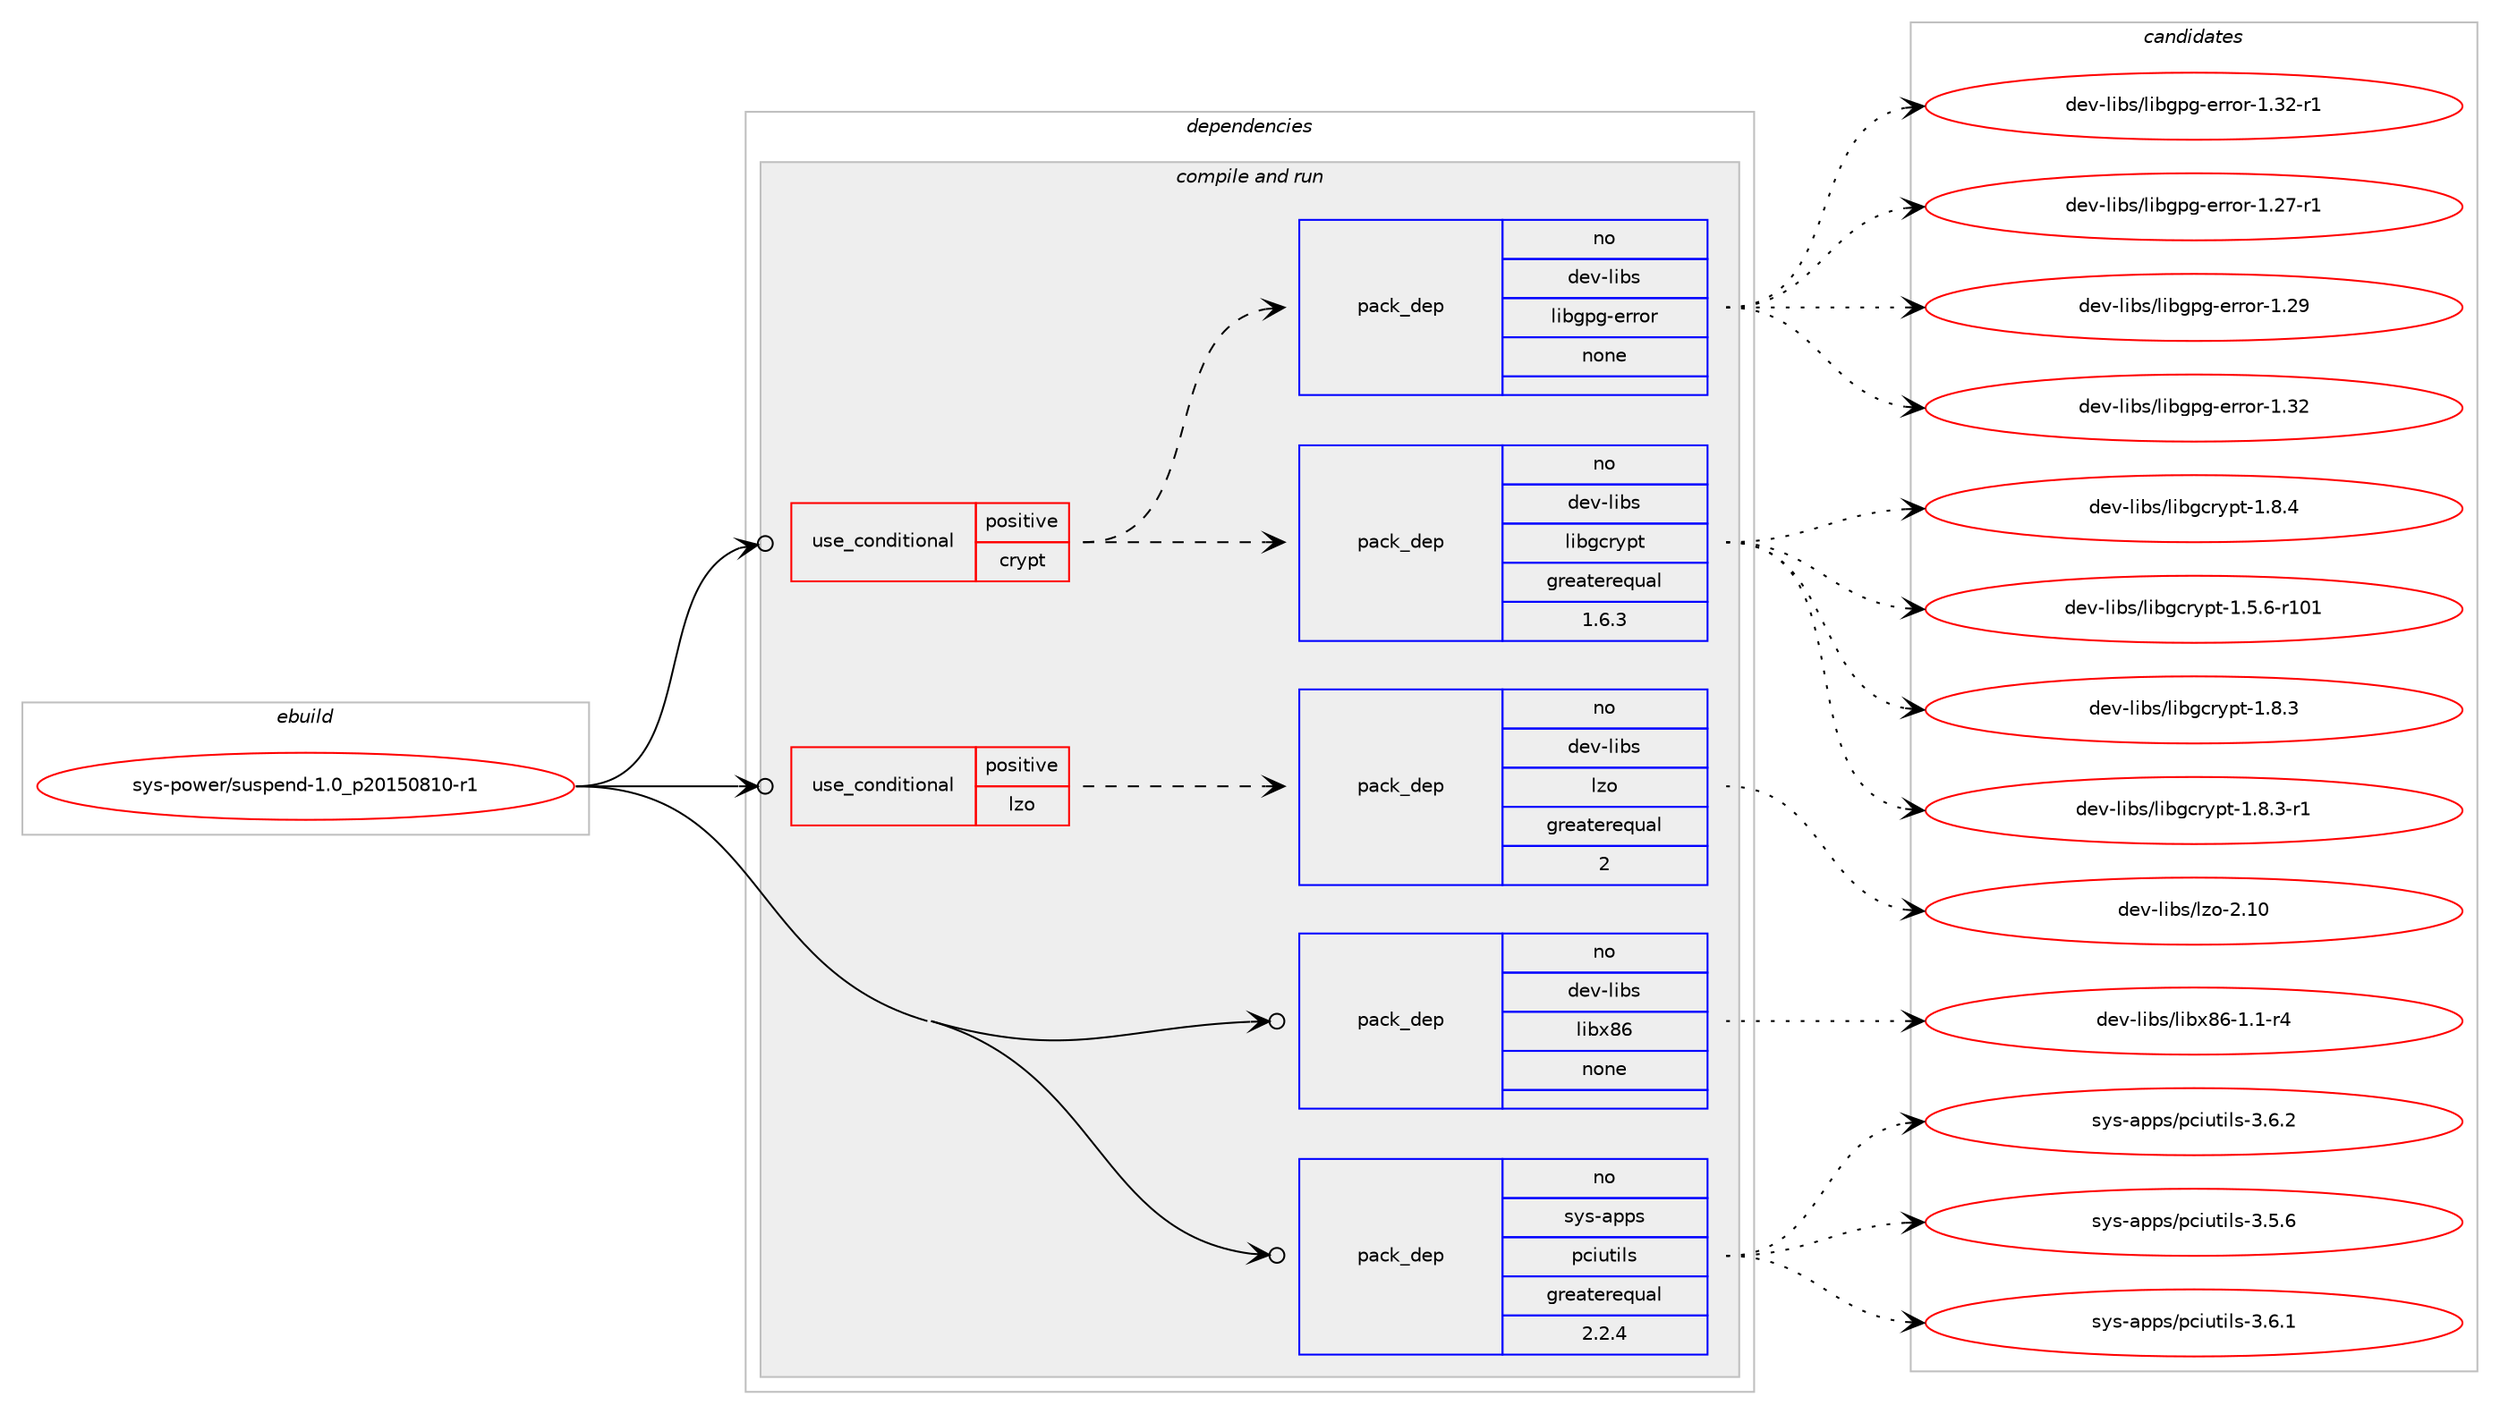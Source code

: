 digraph prolog {

# *************
# Graph options
# *************

newrank=true;
concentrate=true;
compound=true;
graph [rankdir=LR,fontname=Helvetica,fontsize=10,ranksep=1.5];#, ranksep=2.5, nodesep=0.2];
edge  [arrowhead=vee];
node  [fontname=Helvetica,fontsize=10];

# **********
# The ebuild
# **********

subgraph cluster_leftcol {
color=gray;
rank=same;
label=<<i>ebuild</i>>;
id [label="sys-power/suspend-1.0_p20150810-r1", color=red, width=4, href="../sys-power/suspend-1.0_p20150810-r1.svg"];
}

# ****************
# The dependencies
# ****************

subgraph cluster_midcol {
color=gray;
label=<<i>dependencies</i>>;
subgraph cluster_compile {
fillcolor="#eeeeee";
style=filled;
label=<<i>compile</i>>;
}
subgraph cluster_compileandrun {
fillcolor="#eeeeee";
style=filled;
label=<<i>compile and run</i>>;
subgraph cond462373 {
dependency1739977 [label=<<TABLE BORDER="0" CELLBORDER="1" CELLSPACING="0" CELLPADDING="4"><TR><TD ROWSPAN="3" CELLPADDING="10">use_conditional</TD></TR><TR><TD>positive</TD></TR><TR><TD>crypt</TD></TR></TABLE>>, shape=none, color=red];
subgraph pack1248846 {
dependency1739978 [label=<<TABLE BORDER="0" CELLBORDER="1" CELLSPACING="0" CELLPADDING="4" WIDTH="220"><TR><TD ROWSPAN="6" CELLPADDING="30">pack_dep</TD></TR><TR><TD WIDTH="110">no</TD></TR><TR><TD>dev-libs</TD></TR><TR><TD>libgcrypt</TD></TR><TR><TD>greaterequal</TD></TR><TR><TD>1.6.3</TD></TR></TABLE>>, shape=none, color=blue];
}
dependency1739977:e -> dependency1739978:w [weight=20,style="dashed",arrowhead="vee"];
subgraph pack1248847 {
dependency1739979 [label=<<TABLE BORDER="0" CELLBORDER="1" CELLSPACING="0" CELLPADDING="4" WIDTH="220"><TR><TD ROWSPAN="6" CELLPADDING="30">pack_dep</TD></TR><TR><TD WIDTH="110">no</TD></TR><TR><TD>dev-libs</TD></TR><TR><TD>libgpg-error</TD></TR><TR><TD>none</TD></TR><TR><TD></TD></TR></TABLE>>, shape=none, color=blue];
}
dependency1739977:e -> dependency1739979:w [weight=20,style="dashed",arrowhead="vee"];
}
id:e -> dependency1739977:w [weight=20,style="solid",arrowhead="odotvee"];
subgraph cond462374 {
dependency1739980 [label=<<TABLE BORDER="0" CELLBORDER="1" CELLSPACING="0" CELLPADDING="4"><TR><TD ROWSPAN="3" CELLPADDING="10">use_conditional</TD></TR><TR><TD>positive</TD></TR><TR><TD>lzo</TD></TR></TABLE>>, shape=none, color=red];
subgraph pack1248848 {
dependency1739981 [label=<<TABLE BORDER="0" CELLBORDER="1" CELLSPACING="0" CELLPADDING="4" WIDTH="220"><TR><TD ROWSPAN="6" CELLPADDING="30">pack_dep</TD></TR><TR><TD WIDTH="110">no</TD></TR><TR><TD>dev-libs</TD></TR><TR><TD>lzo</TD></TR><TR><TD>greaterequal</TD></TR><TR><TD>2</TD></TR></TABLE>>, shape=none, color=blue];
}
dependency1739980:e -> dependency1739981:w [weight=20,style="dashed",arrowhead="vee"];
}
id:e -> dependency1739980:w [weight=20,style="solid",arrowhead="odotvee"];
subgraph pack1248849 {
dependency1739982 [label=<<TABLE BORDER="0" CELLBORDER="1" CELLSPACING="0" CELLPADDING="4" WIDTH="220"><TR><TD ROWSPAN="6" CELLPADDING="30">pack_dep</TD></TR><TR><TD WIDTH="110">no</TD></TR><TR><TD>dev-libs</TD></TR><TR><TD>libx86</TD></TR><TR><TD>none</TD></TR><TR><TD></TD></TR></TABLE>>, shape=none, color=blue];
}
id:e -> dependency1739982:w [weight=20,style="solid",arrowhead="odotvee"];
subgraph pack1248850 {
dependency1739983 [label=<<TABLE BORDER="0" CELLBORDER="1" CELLSPACING="0" CELLPADDING="4" WIDTH="220"><TR><TD ROWSPAN="6" CELLPADDING="30">pack_dep</TD></TR><TR><TD WIDTH="110">no</TD></TR><TR><TD>sys-apps</TD></TR><TR><TD>pciutils</TD></TR><TR><TD>greaterequal</TD></TR><TR><TD>2.2.4</TD></TR></TABLE>>, shape=none, color=blue];
}
id:e -> dependency1739983:w [weight=20,style="solid",arrowhead="odotvee"];
}
subgraph cluster_run {
fillcolor="#eeeeee";
style=filled;
label=<<i>run</i>>;
}
}

# **************
# The candidates
# **************

subgraph cluster_choices {
rank=same;
color=gray;
label=<<i>candidates</i>>;

subgraph choice1248846 {
color=black;
nodesep=1;
choice100101118451081059811547108105981039911412111211645494653465445114494849 [label="dev-libs/libgcrypt-1.5.6-r101", color=red, width=4,href="../dev-libs/libgcrypt-1.5.6-r101.svg"];
choice1001011184510810598115471081059810399114121112116454946564651 [label="dev-libs/libgcrypt-1.8.3", color=red, width=4,href="../dev-libs/libgcrypt-1.8.3.svg"];
choice10010111845108105981154710810598103991141211121164549465646514511449 [label="dev-libs/libgcrypt-1.8.3-r1", color=red, width=4,href="../dev-libs/libgcrypt-1.8.3-r1.svg"];
choice1001011184510810598115471081059810399114121112116454946564652 [label="dev-libs/libgcrypt-1.8.4", color=red, width=4,href="../dev-libs/libgcrypt-1.8.4.svg"];
dependency1739978:e -> choice100101118451081059811547108105981039911412111211645494653465445114494849:w [style=dotted,weight="100"];
dependency1739978:e -> choice1001011184510810598115471081059810399114121112116454946564651:w [style=dotted,weight="100"];
dependency1739978:e -> choice10010111845108105981154710810598103991141211121164549465646514511449:w [style=dotted,weight="100"];
dependency1739978:e -> choice1001011184510810598115471081059810399114121112116454946564652:w [style=dotted,weight="100"];
}
subgraph choice1248847 {
color=black;
nodesep=1;
choice100101118451081059811547108105981031121034510111411411111445494650554511449 [label="dev-libs/libgpg-error-1.27-r1", color=red, width=4,href="../dev-libs/libgpg-error-1.27-r1.svg"];
choice10010111845108105981154710810598103112103451011141141111144549465057 [label="dev-libs/libgpg-error-1.29", color=red, width=4,href="../dev-libs/libgpg-error-1.29.svg"];
choice10010111845108105981154710810598103112103451011141141111144549465150 [label="dev-libs/libgpg-error-1.32", color=red, width=4,href="../dev-libs/libgpg-error-1.32.svg"];
choice100101118451081059811547108105981031121034510111411411111445494651504511449 [label="dev-libs/libgpg-error-1.32-r1", color=red, width=4,href="../dev-libs/libgpg-error-1.32-r1.svg"];
dependency1739979:e -> choice100101118451081059811547108105981031121034510111411411111445494650554511449:w [style=dotted,weight="100"];
dependency1739979:e -> choice10010111845108105981154710810598103112103451011141141111144549465057:w [style=dotted,weight="100"];
dependency1739979:e -> choice10010111845108105981154710810598103112103451011141141111144549465150:w [style=dotted,weight="100"];
dependency1739979:e -> choice100101118451081059811547108105981031121034510111411411111445494651504511449:w [style=dotted,weight="100"];
}
subgraph choice1248848 {
color=black;
nodesep=1;
choice1001011184510810598115471081221114550464948 [label="dev-libs/lzo-2.10", color=red, width=4,href="../dev-libs/lzo-2.10.svg"];
dependency1739981:e -> choice1001011184510810598115471081221114550464948:w [style=dotted,weight="100"];
}
subgraph choice1248849 {
color=black;
nodesep=1;
choice100101118451081059811547108105981205654454946494511452 [label="dev-libs/libx86-1.1-r4", color=red, width=4,href="../dev-libs/libx86-1.1-r4.svg"];
dependency1739982:e -> choice100101118451081059811547108105981205654454946494511452:w [style=dotted,weight="100"];
}
subgraph choice1248850 {
color=black;
nodesep=1;
choice11512111545971121121154711299105117116105108115455146534654 [label="sys-apps/pciutils-3.5.6", color=red, width=4,href="../sys-apps/pciutils-3.5.6.svg"];
choice11512111545971121121154711299105117116105108115455146544649 [label="sys-apps/pciutils-3.6.1", color=red, width=4,href="../sys-apps/pciutils-3.6.1.svg"];
choice11512111545971121121154711299105117116105108115455146544650 [label="sys-apps/pciutils-3.6.2", color=red, width=4,href="../sys-apps/pciutils-3.6.2.svg"];
dependency1739983:e -> choice11512111545971121121154711299105117116105108115455146534654:w [style=dotted,weight="100"];
dependency1739983:e -> choice11512111545971121121154711299105117116105108115455146544649:w [style=dotted,weight="100"];
dependency1739983:e -> choice11512111545971121121154711299105117116105108115455146544650:w [style=dotted,weight="100"];
}
}

}
